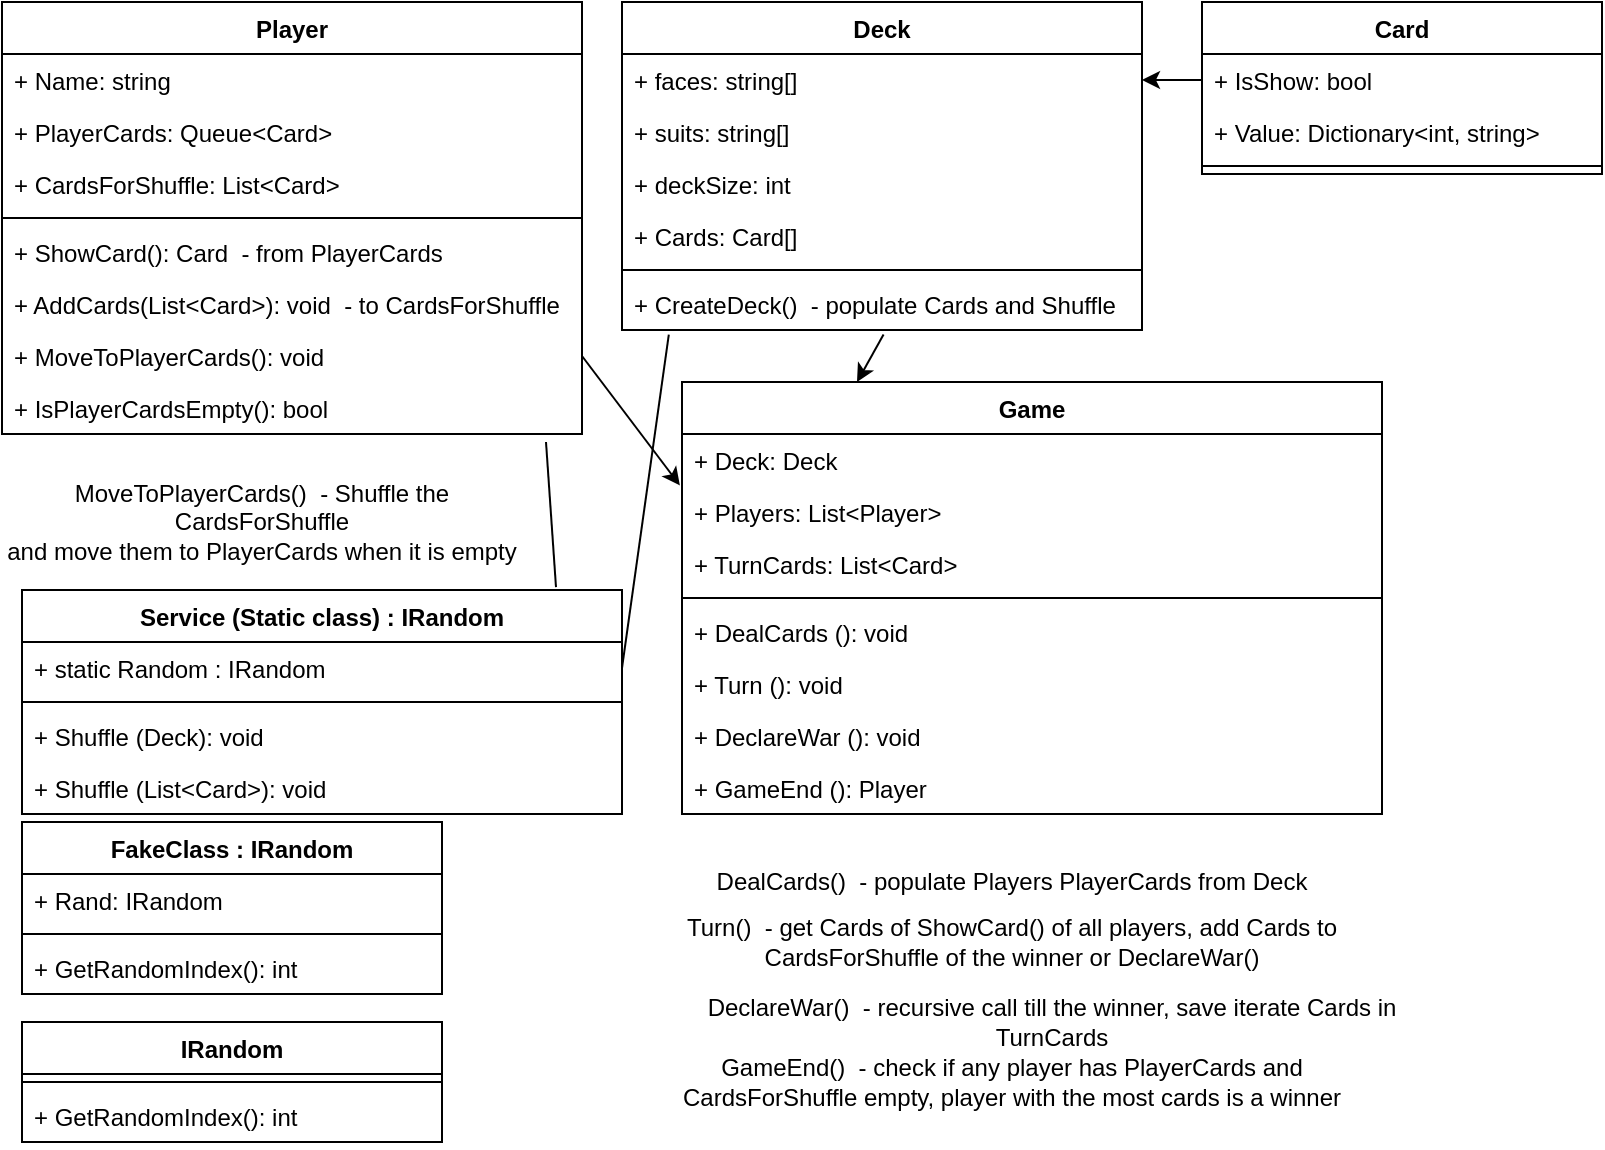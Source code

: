 <mxfile version="14.4.8" type="device"><diagram id="iRnUTyMQH9g2dEQN8nyn" name="Page-1"><mxGraphModel dx="821" dy="576" grid="1" gridSize="10" guides="1" tooltips="1" connect="1" arrows="1" fold="1" page="1" pageScale="1" pageWidth="850" pageHeight="1100" math="0" shadow="0"><root><mxCell id="0"/><mxCell id="1" parent="0"/><mxCell id="4Z0dF5uZneZCYC5zQ_Dx-1" value="Card" style="swimlane;fontStyle=1;align=center;verticalAlign=top;childLayout=stackLayout;horizontal=1;startSize=26;horizontalStack=0;resizeParent=1;resizeParentMax=0;resizeLast=0;collapsible=1;marginBottom=0;" vertex="1" parent="1"><mxGeometry x="620" y="20" width="200" height="86" as="geometry"/></mxCell><mxCell id="4Z0dF5uZneZCYC5zQ_Dx-2" value="+ IsShow: bool" style="text;strokeColor=none;fillColor=none;align=left;verticalAlign=top;spacingLeft=4;spacingRight=4;overflow=hidden;rotatable=0;points=[[0,0.5],[1,0.5]];portConstraint=eastwest;" vertex="1" parent="4Z0dF5uZneZCYC5zQ_Dx-1"><mxGeometry y="26" width="200" height="26" as="geometry"/></mxCell><mxCell id="4Z0dF5uZneZCYC5zQ_Dx-41" value="+ Value: Dictionary&lt;int, string&gt;" style="text;strokeColor=none;fillColor=none;align=left;verticalAlign=top;spacingLeft=4;spacingRight=4;overflow=hidden;rotatable=0;points=[[0,0.5],[1,0.5]];portConstraint=eastwest;" vertex="1" parent="4Z0dF5uZneZCYC5zQ_Dx-1"><mxGeometry y="52" width="200" height="26" as="geometry"/></mxCell><mxCell id="4Z0dF5uZneZCYC5zQ_Dx-3" value="" style="line;strokeWidth=1;fillColor=none;align=left;verticalAlign=middle;spacingTop=-1;spacingLeft=3;spacingRight=3;rotatable=0;labelPosition=right;points=[];portConstraint=eastwest;" vertex="1" parent="4Z0dF5uZneZCYC5zQ_Dx-1"><mxGeometry y="78" width="200" height="8" as="geometry"/></mxCell><mxCell id="4Z0dF5uZneZCYC5zQ_Dx-10" value="Deck" style="swimlane;fontStyle=1;align=center;verticalAlign=top;childLayout=stackLayout;horizontal=1;startSize=26;horizontalStack=0;resizeParent=1;resizeParentMax=0;resizeLast=0;collapsible=1;marginBottom=0;" vertex="1" parent="1"><mxGeometry x="330" y="20" width="260" height="164" as="geometry"/></mxCell><mxCell id="4Z0dF5uZneZCYC5zQ_Dx-11" value="+ faces: string[]" style="text;strokeColor=none;fillColor=none;align=left;verticalAlign=top;spacingLeft=4;spacingRight=4;overflow=hidden;rotatable=0;points=[[0,0.5],[1,0.5]];portConstraint=eastwest;" vertex="1" parent="4Z0dF5uZneZCYC5zQ_Dx-10"><mxGeometry y="26" width="260" height="26" as="geometry"/></mxCell><mxCell id="4Z0dF5uZneZCYC5zQ_Dx-15" value="+ suits: string[]" style="text;strokeColor=none;fillColor=none;align=left;verticalAlign=top;spacingLeft=4;spacingRight=4;overflow=hidden;rotatable=0;points=[[0,0.5],[1,0.5]];portConstraint=eastwest;" vertex="1" parent="4Z0dF5uZneZCYC5zQ_Dx-10"><mxGeometry y="52" width="260" height="26" as="geometry"/></mxCell><mxCell id="4Z0dF5uZneZCYC5zQ_Dx-17" value="+ deckSize: int" style="text;strokeColor=none;fillColor=none;align=left;verticalAlign=top;spacingLeft=4;spacingRight=4;overflow=hidden;rotatable=0;points=[[0,0.5],[1,0.5]];portConstraint=eastwest;" vertex="1" parent="4Z0dF5uZneZCYC5zQ_Dx-10"><mxGeometry y="78" width="260" height="26" as="geometry"/></mxCell><mxCell id="4Z0dF5uZneZCYC5zQ_Dx-14" value="+ Cards: Card[]" style="text;strokeColor=none;fillColor=none;align=left;verticalAlign=top;spacingLeft=4;spacingRight=4;overflow=hidden;rotatable=0;points=[[0,0.5],[1,0.5]];portConstraint=eastwest;" vertex="1" parent="4Z0dF5uZneZCYC5zQ_Dx-10"><mxGeometry y="104" width="260" height="26" as="geometry"/></mxCell><mxCell id="4Z0dF5uZneZCYC5zQ_Dx-12" value="" style="line;strokeWidth=1;fillColor=none;align=left;verticalAlign=middle;spacingTop=-1;spacingLeft=3;spacingRight=3;rotatable=0;labelPosition=right;points=[];portConstraint=eastwest;" vertex="1" parent="4Z0dF5uZneZCYC5zQ_Dx-10"><mxGeometry y="130" width="260" height="8" as="geometry"/></mxCell><mxCell id="4Z0dF5uZneZCYC5zQ_Dx-13" value="+ CreateDeck()  - populate Cards and Shuffle" style="text;strokeColor=none;fillColor=none;align=left;verticalAlign=top;spacingLeft=4;spacingRight=4;overflow=hidden;rotatable=0;points=[[0,0.5],[1,0.5]];portConstraint=eastwest;" vertex="1" parent="4Z0dF5uZneZCYC5zQ_Dx-10"><mxGeometry y="138" width="260" height="26" as="geometry"/></mxCell><mxCell id="4Z0dF5uZneZCYC5zQ_Dx-18" value="Player" style="swimlane;fontStyle=1;align=center;verticalAlign=top;childLayout=stackLayout;horizontal=1;startSize=26;horizontalStack=0;resizeParent=1;resizeParentMax=0;resizeLast=0;collapsible=1;marginBottom=0;" vertex="1" parent="1"><mxGeometry x="20" y="20" width="290" height="216" as="geometry"/></mxCell><mxCell id="4Z0dF5uZneZCYC5zQ_Dx-19" value="+ Name: string" style="text;strokeColor=none;fillColor=none;align=left;verticalAlign=top;spacingLeft=4;spacingRight=4;overflow=hidden;rotatable=0;points=[[0,0.5],[1,0.5]];portConstraint=eastwest;" vertex="1" parent="4Z0dF5uZneZCYC5zQ_Dx-18"><mxGeometry y="26" width="290" height="26" as="geometry"/></mxCell><mxCell id="4Z0dF5uZneZCYC5zQ_Dx-22" value="+ PlayerCards: Queue&lt;Card&gt;" style="text;strokeColor=none;fillColor=none;align=left;verticalAlign=top;spacingLeft=4;spacingRight=4;overflow=hidden;rotatable=0;points=[[0,0.5],[1,0.5]];portConstraint=eastwest;" vertex="1" parent="4Z0dF5uZneZCYC5zQ_Dx-18"><mxGeometry y="52" width="290" height="26" as="geometry"/></mxCell><mxCell id="4Z0dF5uZneZCYC5zQ_Dx-29" value="+ CardsForShuffle: List&lt;Card&gt;" style="text;strokeColor=none;fillColor=none;align=left;verticalAlign=top;spacingLeft=4;spacingRight=4;overflow=hidden;rotatable=0;points=[[0,0.5],[1,0.5]];portConstraint=eastwest;" vertex="1" parent="4Z0dF5uZneZCYC5zQ_Dx-18"><mxGeometry y="78" width="290" height="26" as="geometry"/></mxCell><mxCell id="4Z0dF5uZneZCYC5zQ_Dx-20" value="" style="line;strokeWidth=1;fillColor=none;align=left;verticalAlign=middle;spacingTop=-1;spacingLeft=3;spacingRight=3;rotatable=0;labelPosition=right;points=[];portConstraint=eastwest;" vertex="1" parent="4Z0dF5uZneZCYC5zQ_Dx-18"><mxGeometry y="104" width="290" height="8" as="geometry"/></mxCell><mxCell id="4Z0dF5uZneZCYC5zQ_Dx-39" value="+ ShowCard(): Card  - from PlayerCards" style="text;strokeColor=none;fillColor=none;align=left;verticalAlign=top;spacingLeft=4;spacingRight=4;overflow=hidden;rotatable=0;points=[[0,0.5],[1,0.5]];portConstraint=eastwest;" vertex="1" parent="4Z0dF5uZneZCYC5zQ_Dx-18"><mxGeometry y="112" width="290" height="26" as="geometry"/></mxCell><mxCell id="4Z0dF5uZneZCYC5zQ_Dx-21" value="+ AddCards(List&lt;Card&gt;): void  - to CardsForShuffle" style="text;strokeColor=none;fillColor=none;align=left;verticalAlign=top;spacingLeft=4;spacingRight=4;overflow=hidden;rotatable=0;points=[[0,0.5],[1,0.5]];portConstraint=eastwest;" vertex="1" parent="4Z0dF5uZneZCYC5zQ_Dx-18"><mxGeometry y="138" width="290" height="26" as="geometry"/></mxCell><mxCell id="4Z0dF5uZneZCYC5zQ_Dx-42" value="+ MoveToPlayerCards(): void" style="text;strokeColor=none;fillColor=none;align=left;verticalAlign=top;spacingLeft=4;spacingRight=4;overflow=hidden;rotatable=0;points=[[0,0.5],[1,0.5]];portConstraint=eastwest;" vertex="1" parent="4Z0dF5uZneZCYC5zQ_Dx-18"><mxGeometry y="164" width="290" height="26" as="geometry"/></mxCell><mxCell id="4Z0dF5uZneZCYC5zQ_Dx-62" value="+ IsPlayerCardsEmpty(): bool" style="text;strokeColor=none;fillColor=none;align=left;verticalAlign=top;spacingLeft=4;spacingRight=4;overflow=hidden;rotatable=0;points=[[0,0.5],[1,0.5]];portConstraint=eastwest;" vertex="1" parent="4Z0dF5uZneZCYC5zQ_Dx-18"><mxGeometry y="190" width="290" height="26" as="geometry"/></mxCell><mxCell id="4Z0dF5uZneZCYC5zQ_Dx-24" value="Service (Static class) : IRandom" style="swimlane;fontStyle=1;align=center;verticalAlign=top;childLayout=stackLayout;horizontal=1;startSize=26;horizontalStack=0;resizeParent=1;resizeParentMax=0;resizeLast=0;collapsible=1;marginBottom=0;" vertex="1" parent="1"><mxGeometry x="30" y="314" width="300" height="112" as="geometry"/></mxCell><mxCell id="4Z0dF5uZneZCYC5zQ_Dx-27" value="+ static Random : IRandom" style="text;strokeColor=none;fillColor=none;align=left;verticalAlign=top;spacingLeft=4;spacingRight=4;overflow=hidden;rotatable=0;points=[[0,0.5],[1,0.5]];portConstraint=eastwest;" vertex="1" parent="4Z0dF5uZneZCYC5zQ_Dx-24"><mxGeometry y="26" width="300" height="26" as="geometry"/></mxCell><mxCell id="4Z0dF5uZneZCYC5zQ_Dx-26" value="" style="line;strokeWidth=1;fillColor=none;align=left;verticalAlign=middle;spacingTop=-1;spacingLeft=3;spacingRight=3;rotatable=0;labelPosition=right;points=[];portConstraint=eastwest;" vertex="1" parent="4Z0dF5uZneZCYC5zQ_Dx-24"><mxGeometry y="52" width="300" height="8" as="geometry"/></mxCell><mxCell id="4Z0dF5uZneZCYC5zQ_Dx-72" value="+ Shuffle (Deck): void" style="text;strokeColor=none;fillColor=none;align=left;verticalAlign=top;spacingLeft=4;spacingRight=4;overflow=hidden;rotatable=0;points=[[0,0.5],[1,0.5]];portConstraint=eastwest;" vertex="1" parent="4Z0dF5uZneZCYC5zQ_Dx-24"><mxGeometry y="60" width="300" height="26" as="geometry"/></mxCell><mxCell id="4Z0dF5uZneZCYC5zQ_Dx-28" value="+ Shuffle (List&lt;Card&gt;): void" style="text;strokeColor=none;fillColor=none;align=left;verticalAlign=top;spacingLeft=4;spacingRight=4;overflow=hidden;rotatable=0;points=[[0,0.5],[1,0.5]];portConstraint=eastwest;" vertex="1" parent="4Z0dF5uZneZCYC5zQ_Dx-24"><mxGeometry y="86" width="300" height="26" as="geometry"/></mxCell><mxCell id="4Z0dF5uZneZCYC5zQ_Dx-30" value="Game" style="swimlane;fontStyle=1;align=center;verticalAlign=top;childLayout=stackLayout;horizontal=1;startSize=26;horizontalStack=0;resizeParent=1;resizeParentMax=0;resizeLast=0;collapsible=1;marginBottom=0;" vertex="1" parent="1"><mxGeometry x="360" y="210" width="350" height="216" as="geometry"/></mxCell><mxCell id="4Z0dF5uZneZCYC5zQ_Dx-34" value="+ Deck: Deck " style="text;strokeColor=none;fillColor=none;align=left;verticalAlign=top;spacingLeft=4;spacingRight=4;overflow=hidden;rotatable=0;points=[[0,0.5],[1,0.5]];portConstraint=eastwest;" vertex="1" parent="4Z0dF5uZneZCYC5zQ_Dx-30"><mxGeometry y="26" width="350" height="26" as="geometry"/></mxCell><mxCell id="4Z0dF5uZneZCYC5zQ_Dx-47" value="+ Players: List&lt;Player&gt;" style="text;strokeColor=none;fillColor=none;align=left;verticalAlign=top;spacingLeft=4;spacingRight=4;overflow=hidden;rotatable=0;points=[[0,0.5],[1,0.5]];portConstraint=eastwest;" vertex="1" parent="4Z0dF5uZneZCYC5zQ_Dx-30"><mxGeometry y="52" width="350" height="26" as="geometry"/></mxCell><mxCell id="4Z0dF5uZneZCYC5zQ_Dx-31" value="+ TurnCards: List&lt;Card&gt;" style="text;strokeColor=none;fillColor=none;align=left;verticalAlign=top;spacingLeft=4;spacingRight=4;overflow=hidden;rotatable=0;points=[[0,0.5],[1,0.5]];portConstraint=eastwest;" vertex="1" parent="4Z0dF5uZneZCYC5zQ_Dx-30"><mxGeometry y="78" width="350" height="26" as="geometry"/></mxCell><mxCell id="4Z0dF5uZneZCYC5zQ_Dx-32" value="" style="line;strokeWidth=1;fillColor=none;align=left;verticalAlign=middle;spacingTop=-1;spacingLeft=3;spacingRight=3;rotatable=0;labelPosition=right;points=[];portConstraint=eastwest;" vertex="1" parent="4Z0dF5uZneZCYC5zQ_Dx-30"><mxGeometry y="104" width="350" height="8" as="geometry"/></mxCell><mxCell id="4Z0dF5uZneZCYC5zQ_Dx-33" value="+ DealCards (): void" style="text;strokeColor=none;fillColor=none;align=left;verticalAlign=top;spacingLeft=4;spacingRight=4;overflow=hidden;rotatable=0;points=[[0,0.5],[1,0.5]];portConstraint=eastwest;" vertex="1" parent="4Z0dF5uZneZCYC5zQ_Dx-30"><mxGeometry y="112" width="350" height="26" as="geometry"/></mxCell><mxCell id="4Z0dF5uZneZCYC5zQ_Dx-45" value="+ Turn (): void" style="text;strokeColor=none;fillColor=none;align=left;verticalAlign=top;spacingLeft=4;spacingRight=4;overflow=hidden;rotatable=0;points=[[0,0.5],[1,0.5]];portConstraint=eastwest;" vertex="1" parent="4Z0dF5uZneZCYC5zQ_Dx-30"><mxGeometry y="138" width="350" height="26" as="geometry"/></mxCell><mxCell id="4Z0dF5uZneZCYC5zQ_Dx-48" value="+ DeclareWar (): void" style="text;strokeColor=none;fillColor=none;align=left;verticalAlign=top;spacingLeft=4;spacingRight=4;overflow=hidden;rotatable=0;points=[[0,0.5],[1,0.5]];portConstraint=eastwest;" vertex="1" parent="4Z0dF5uZneZCYC5zQ_Dx-30"><mxGeometry y="164" width="350" height="26" as="geometry"/></mxCell><mxCell id="4Z0dF5uZneZCYC5zQ_Dx-56" value="+ GameEnd (): Player" style="text;strokeColor=none;fillColor=none;align=left;verticalAlign=top;spacingLeft=4;spacingRight=4;overflow=hidden;rotatable=0;points=[[0,0.5],[1,0.5]];portConstraint=eastwest;" vertex="1" parent="4Z0dF5uZneZCYC5zQ_Dx-30"><mxGeometry y="190" width="350" height="26" as="geometry"/></mxCell><mxCell id="4Z0dF5uZneZCYC5zQ_Dx-44" value="DeclareWar()&amp;nbsp;&lt;span style=&quot;text-align: left&quot;&gt;&amp;nbsp;- recursive call till the winner, save iterate Cards in TurnCards&lt;/span&gt;" style="text;html=1;strokeColor=none;fillColor=none;align=center;verticalAlign=middle;whiteSpace=wrap;rounded=0;" vertex="1" parent="1"><mxGeometry x="370" y="520" width="350" height="20" as="geometry"/></mxCell><mxCell id="4Z0dF5uZneZCYC5zQ_Dx-46" value="MoveToPlayerCards()&amp;nbsp;&lt;span style=&quot;text-align: left&quot;&gt;&amp;nbsp;- Shuffle the CardsForShuffle&lt;/span&gt;&lt;br style=&quot;padding: 0px ; margin: 0px ; text-align: left&quot;&gt;&lt;span style=&quot;text-align: left&quot;&gt;and move them to PlayerCards when it is empty&lt;/span&gt;" style="text;html=1;strokeColor=none;fillColor=none;align=center;verticalAlign=middle;whiteSpace=wrap;rounded=0;" vertex="1" parent="1"><mxGeometry x="20" y="270" width="260" height="20" as="geometry"/></mxCell><mxCell id="4Z0dF5uZneZCYC5zQ_Dx-50" style="edgeStyle=orthogonalEdgeStyle;rounded=0;orthogonalLoop=1;jettySize=auto;html=1;exitX=0;exitY=0.5;exitDx=0;exitDy=0;entryX=1;entryY=0.5;entryDx=0;entryDy=0;" edge="1" parent="1" source="4Z0dF5uZneZCYC5zQ_Dx-2" target="4Z0dF5uZneZCYC5zQ_Dx-11"><mxGeometry relative="1" as="geometry"/></mxCell><mxCell id="4Z0dF5uZneZCYC5zQ_Dx-51" value="" style="endArrow=classic;html=1;exitX=0.503;exitY=1.088;exitDx=0;exitDy=0;exitPerimeter=0;entryX=0.25;entryY=0;entryDx=0;entryDy=0;" edge="1" parent="1" source="4Z0dF5uZneZCYC5zQ_Dx-13" target="4Z0dF5uZneZCYC5zQ_Dx-30"><mxGeometry width="50" height="50" relative="1" as="geometry"><mxPoint x="380" y="250" as="sourcePoint"/><mxPoint x="430" y="200" as="targetPoint"/></mxGeometry></mxCell><mxCell id="4Z0dF5uZneZCYC5zQ_Dx-52" value="" style="endArrow=classic;html=1;exitX=1;exitY=0.5;exitDx=0;exitDy=0;entryX=-0.003;entryY=-0.011;entryDx=0;entryDy=0;entryPerimeter=0;" edge="1" parent="1" source="4Z0dF5uZneZCYC5zQ_Dx-42" target="4Z0dF5uZneZCYC5zQ_Dx-47"><mxGeometry width="50" height="50" relative="1" as="geometry"><mxPoint x="380" y="250" as="sourcePoint"/><mxPoint x="430" y="200" as="targetPoint"/></mxGeometry></mxCell><mxCell id="4Z0dF5uZneZCYC5zQ_Dx-53" value="" style="endArrow=none;html=1;exitX=1;exitY=0.5;exitDx=0;exitDy=0;entryX=0.09;entryY=1.088;entryDx=0;entryDy=0;entryPerimeter=0;" edge="1" parent="1" source="4Z0dF5uZneZCYC5zQ_Dx-27" target="4Z0dF5uZneZCYC5zQ_Dx-13"><mxGeometry width="50" height="50" relative="1" as="geometry"><mxPoint x="380" y="250" as="sourcePoint"/><mxPoint x="360" y="327" as="targetPoint"/></mxGeometry></mxCell><mxCell id="4Z0dF5uZneZCYC5zQ_Dx-54" value="" style="endArrow=none;html=1;exitX=0.89;exitY=-0.013;exitDx=0;exitDy=0;exitPerimeter=0;" edge="1" parent="1" source="4Z0dF5uZneZCYC5zQ_Dx-24"><mxGeometry width="50" height="50" relative="1" as="geometry"><mxPoint x="380" y="250" as="sourcePoint"/><mxPoint x="292" y="240" as="targetPoint"/></mxGeometry></mxCell><mxCell id="4Z0dF5uZneZCYC5zQ_Dx-57" value="DealCards()&amp;nbsp;&lt;span style=&quot;text-align: left&quot;&gt;&amp;nbsp;- populate Players PlayerCards from Deck&lt;/span&gt;" style="text;html=1;strokeColor=none;fillColor=none;align=center;verticalAlign=middle;whiteSpace=wrap;rounded=0;" vertex="1" parent="1"><mxGeometry x="350" y="450" width="350" height="20" as="geometry"/></mxCell><mxCell id="4Z0dF5uZneZCYC5zQ_Dx-58" value="GameEnd()&amp;nbsp;&lt;span style=&quot;text-align: left&quot;&gt;&amp;nbsp;- check if any player has PlayerCards and CardsForShuffle empty, player with the most cards is a winner&lt;/span&gt;" style="text;html=1;strokeColor=none;fillColor=none;align=center;verticalAlign=middle;whiteSpace=wrap;rounded=0;" vertex="1" parent="1"><mxGeometry x="350" y="550" width="350" height="20" as="geometry"/></mxCell><mxCell id="4Z0dF5uZneZCYC5zQ_Dx-60" value="Turn()&amp;nbsp;&lt;span style=&quot;text-align: left&quot;&gt;&amp;nbsp;- get Cards of ShowCard() of all players, add Cards to CardsForShuffle of the winner or DeclareWar()&lt;/span&gt;" style="text;html=1;strokeColor=none;fillColor=none;align=center;verticalAlign=middle;whiteSpace=wrap;rounded=0;" vertex="1" parent="1"><mxGeometry x="350" y="480" width="350" height="20" as="geometry"/></mxCell><mxCell id="4Z0dF5uZneZCYC5zQ_Dx-64" value="FakeClass : IRandom" style="swimlane;fontStyle=1;align=center;verticalAlign=top;childLayout=stackLayout;horizontal=1;startSize=26;horizontalStack=0;resizeParent=1;resizeParentMax=0;resizeLast=0;collapsible=1;marginBottom=0;" vertex="1" parent="1"><mxGeometry x="30" y="430" width="210" height="86" as="geometry"/></mxCell><mxCell id="4Z0dF5uZneZCYC5zQ_Dx-65" value="+ Rand: IRandom" style="text;strokeColor=none;fillColor=none;align=left;verticalAlign=top;spacingLeft=4;spacingRight=4;overflow=hidden;rotatable=0;points=[[0,0.5],[1,0.5]];portConstraint=eastwest;" vertex="1" parent="4Z0dF5uZneZCYC5zQ_Dx-64"><mxGeometry y="26" width="210" height="26" as="geometry"/></mxCell><mxCell id="4Z0dF5uZneZCYC5zQ_Dx-66" value="" style="line;strokeWidth=1;fillColor=none;align=left;verticalAlign=middle;spacingTop=-1;spacingLeft=3;spacingRight=3;rotatable=0;labelPosition=right;points=[];portConstraint=eastwest;" vertex="1" parent="4Z0dF5uZneZCYC5zQ_Dx-64"><mxGeometry y="52" width="210" height="8" as="geometry"/></mxCell><mxCell id="4Z0dF5uZneZCYC5zQ_Dx-67" value="+ GetRandomIndex(): int" style="text;strokeColor=none;fillColor=none;align=left;verticalAlign=top;spacingLeft=4;spacingRight=4;overflow=hidden;rotatable=0;points=[[0,0.5],[1,0.5]];portConstraint=eastwest;" vertex="1" parent="4Z0dF5uZneZCYC5zQ_Dx-64"><mxGeometry y="60" width="210" height="26" as="geometry"/></mxCell><mxCell id="4Z0dF5uZneZCYC5zQ_Dx-68" value="IRandom" style="swimlane;fontStyle=1;align=center;verticalAlign=top;childLayout=stackLayout;horizontal=1;startSize=26;horizontalStack=0;resizeParent=1;resizeParentMax=0;resizeLast=0;collapsible=1;marginBottom=0;" vertex="1" parent="1"><mxGeometry x="30" y="530" width="210" height="60" as="geometry"/></mxCell><mxCell id="4Z0dF5uZneZCYC5zQ_Dx-70" value="" style="line;strokeWidth=1;fillColor=none;align=left;verticalAlign=middle;spacingTop=-1;spacingLeft=3;spacingRight=3;rotatable=0;labelPosition=right;points=[];portConstraint=eastwest;" vertex="1" parent="4Z0dF5uZneZCYC5zQ_Dx-68"><mxGeometry y="26" width="210" height="8" as="geometry"/></mxCell><mxCell id="4Z0dF5uZneZCYC5zQ_Dx-71" value="+ GetRandomIndex(): int" style="text;strokeColor=none;fillColor=none;align=left;verticalAlign=top;spacingLeft=4;spacingRight=4;overflow=hidden;rotatable=0;points=[[0,0.5],[1,0.5]];portConstraint=eastwest;" vertex="1" parent="4Z0dF5uZneZCYC5zQ_Dx-68"><mxGeometry y="34" width="210" height="26" as="geometry"/></mxCell></root></mxGraphModel></diagram></mxfile>